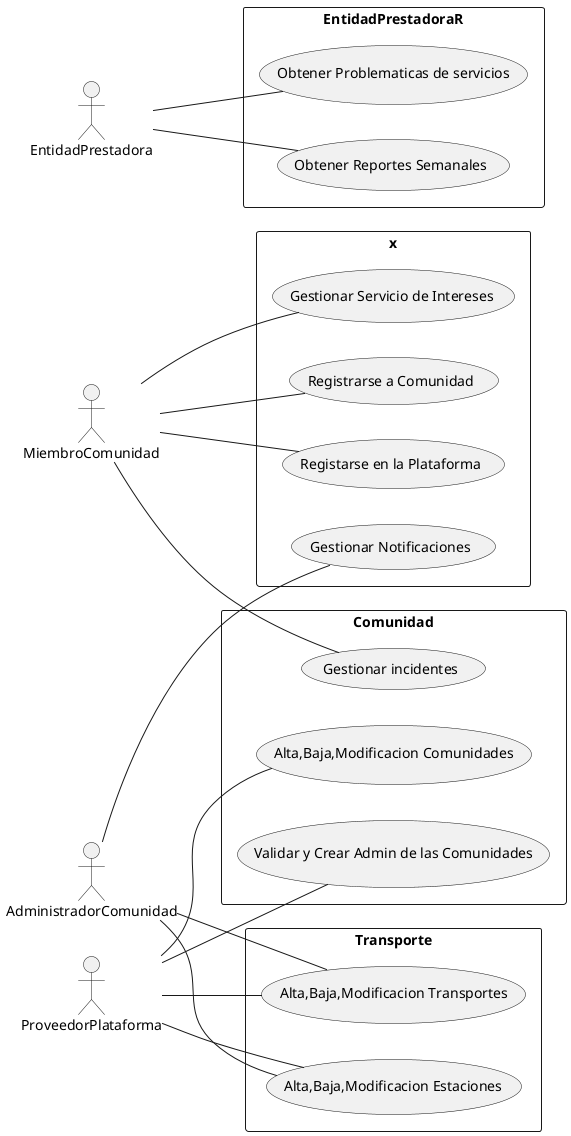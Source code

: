 @startuml
left to right direction


' Este para los miembrosComunidad'
rectangle x {
  usecase (Registrarse a Comunidad) as ResgistrarAComunidad
  usecase (Registarse en la Plataforma) as RegistarseEnPlataforma
  usecase (Gestionar Notificaciones) as AdministrarNotificaciones
  usecase (Gestionar Servicio de Intereses) as GestionarInteres
}

rectangle Transporte {
  usecase (Alta,Baja,Modificacion Transportes) as ABM_Transportes
  usecase (Alta,Baja,Modificacion Estaciones) as ABM_estaciones
}

rectangle Comunidad {
  usecase (Alta,Baja,Modificacion Comunidades) as ABM_Comunidades
  usecase (Validar y Crear Admin de las Comunidades) as Validar_Crear_Comunidades
  usecase (Gestionar incidentes) as GestionarInicidentes
}

rectangle EntidadPrestadoraR {
  usecase (Obtener Problematicas de servicios) as obtenerProm
  usecase (Obtener Reportes Semanales) as ReportesSemanales
}



MiembroComunidad -- ResgistrarAComunidad
MiembroComunidad -- RegistarseEnPlataforma
MiembroComunidad -- GestionarInicidentes
MiembroComunidad -- GestionarInteres

AdministradorComunidad -- AdministrarNotificaciones
AdministradorComunidad -- ABM_Transportes
AdministradorComunidad -- ABM_estaciones


ProveedorPlataforma -- ABM_Comunidades
ProveedorPlataforma -- Validar_Crear_Comunidades
ProveedorPlataforma -- ABM_Transportes
ProveedorPlataforma -- ABM_estaciones

EntidadPrestadora -- obtenerProm
EntidadPrestadora -- ReportesSemanales

@enduml



